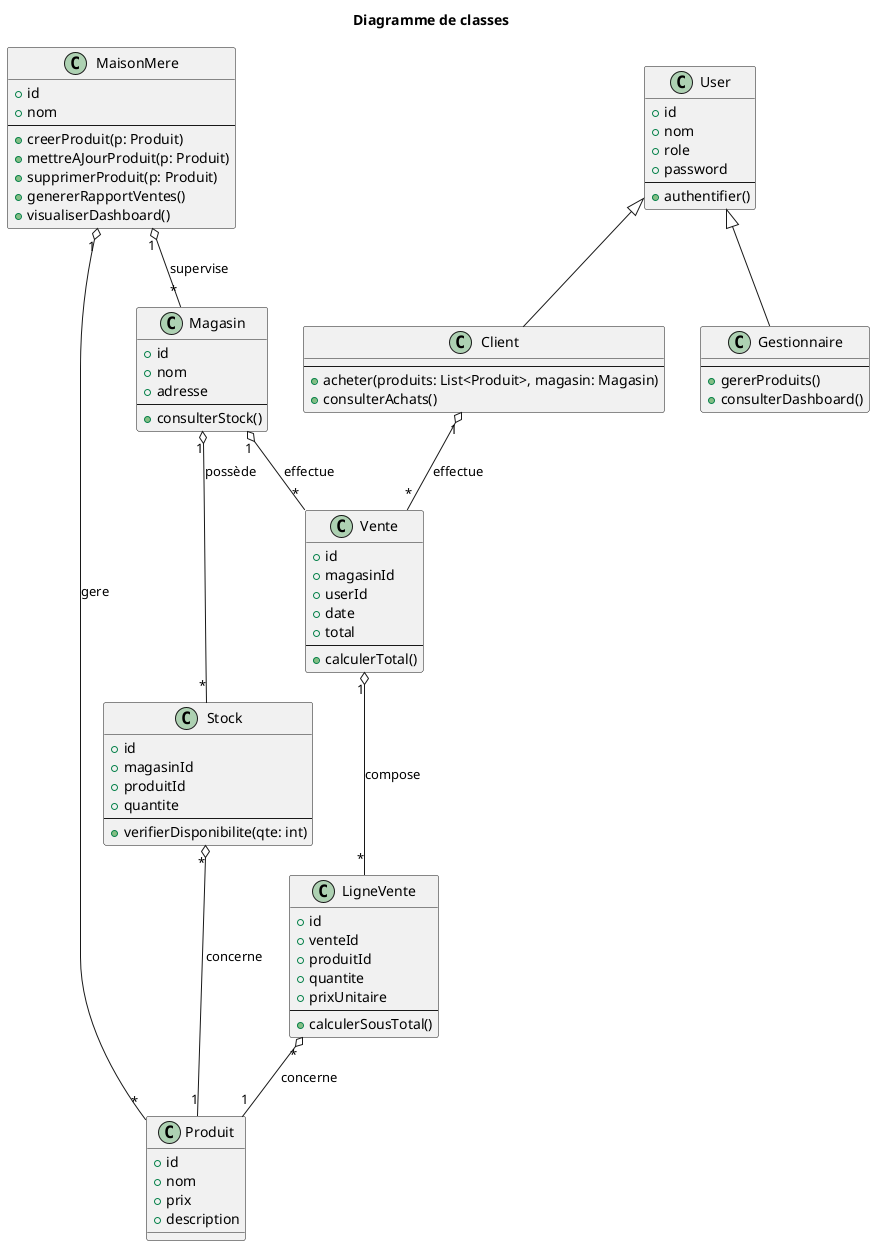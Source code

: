 @startuml Diagramme de classes

title Diagramme de classes

class MaisonMere {
  +id
  +nom
  --
  +creerProduit(p: Produit)
  +mettreAJourProduit(p: Produit)
  +supprimerProduit(p: Produit)
  +genererRapportVentes()
  +visualiserDashboard()
}

class Magasin {
  +id
  +nom
  +adresse
  --
  +consulterStock()
}

class Produit {
  +id
  +nom
  +prix
  +description
}

class Stock {
  +id
  +magasinId
  +produitId
  +quantite
  --
  +verifierDisponibilite(qte: int)
}

class User {
  +id
  +nom
  +role
  +password
  --
  +authentifier()
}

class Client {
  --
  +acheter(produits: List<Produit>, magasin: Magasin)
  +consulterAchats()
}

class Gestionnaire {
  --
  +gererProduits()
  +consulterDashboard()
}

class Vente {
  +id
  +magasinId
  +userId
  +date
  +total
  --
  +calculerTotal()
}

class LigneVente {
  +id
  +venteId
  +produitId
  +quantite
  +prixUnitaire
  --
  +calculerSousTotal()
}

'--- Relations principales ---
MaisonMere "1" o-- "*" Magasin : supervise
MaisonMere "1" o-- "*" Produit : gere

Magasin "1" o-- "*" Stock : possède
Stock "*" o-- "1" Produit : concerne

User <|-- Client
User <|-- Gestionnaire

Client "1" o-- "*" Vente : effectue
Magasin "1" o-- "*" Vente : effectue

Vente "1" o-- "*" LigneVente : compose
LigneVente "*" o-- "1" Produit : concerne

@enduml
